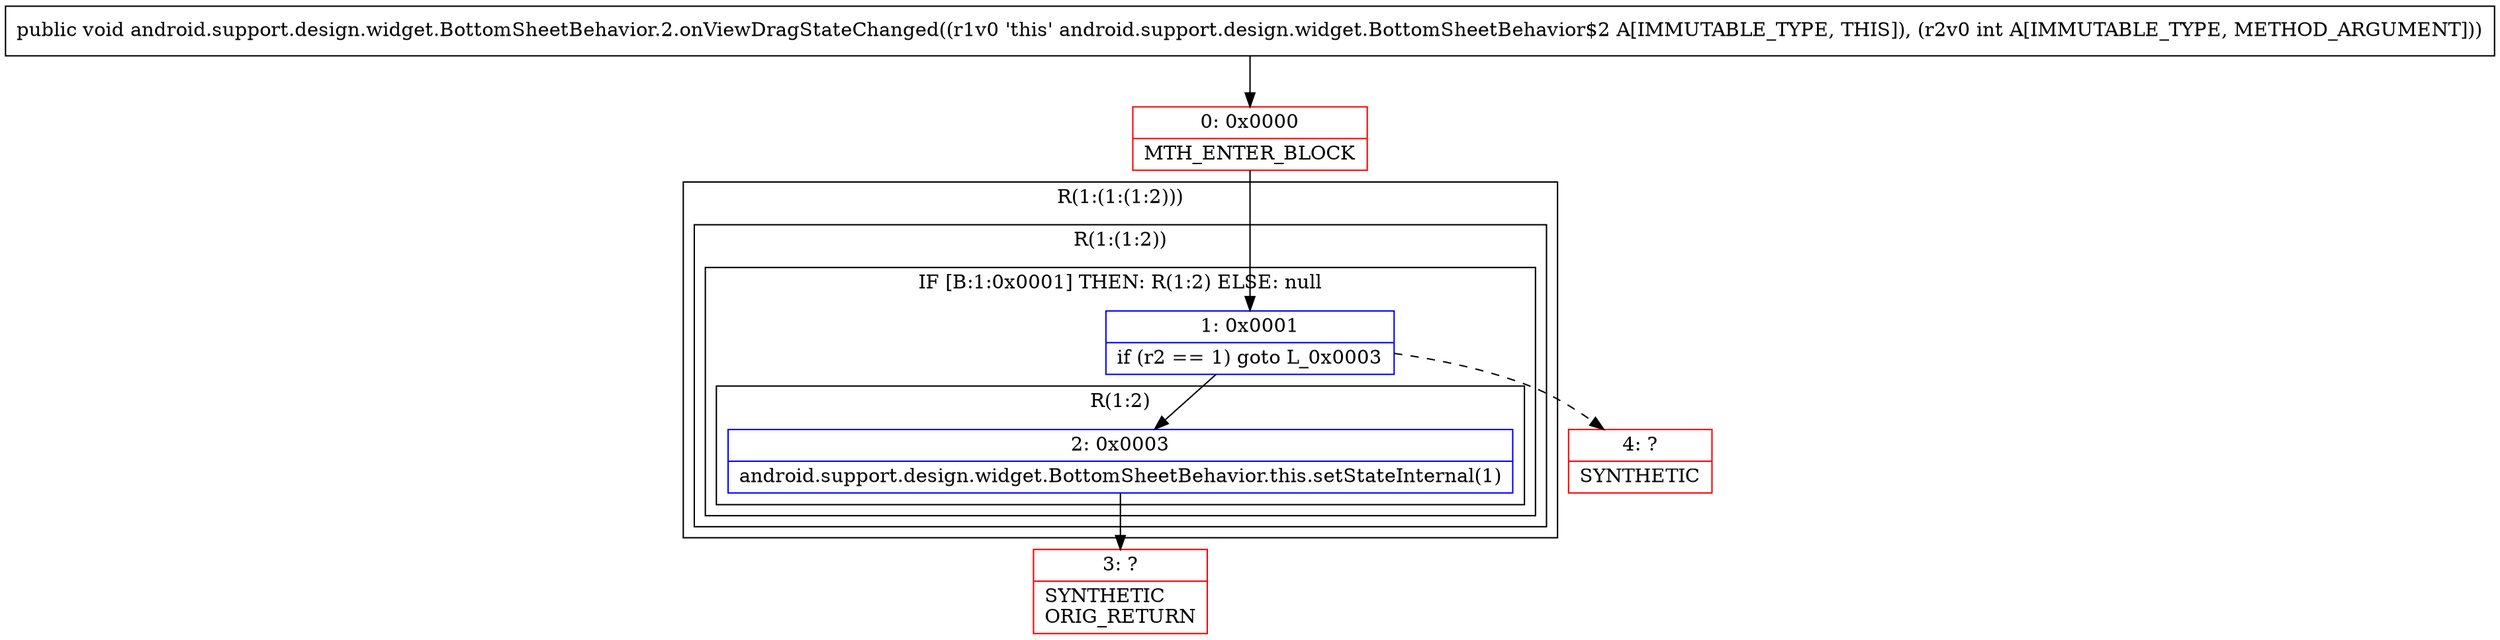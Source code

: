 digraph "CFG forandroid.support.design.widget.BottomSheetBehavior.2.onViewDragStateChanged(I)V" {
subgraph cluster_Region_1820642149 {
label = "R(1:(1:(1:2)))";
node [shape=record,color=blue];
subgraph cluster_Region_1110039612 {
label = "R(1:(1:2))";
node [shape=record,color=blue];
subgraph cluster_IfRegion_212360775 {
label = "IF [B:1:0x0001] THEN: R(1:2) ELSE: null";
node [shape=record,color=blue];
Node_1 [shape=record,label="{1\:\ 0x0001|if (r2 == 1) goto L_0x0003\l}"];
subgraph cluster_Region_222586713 {
label = "R(1:2)";
node [shape=record,color=blue];
Node_2 [shape=record,label="{2\:\ 0x0003|android.support.design.widget.BottomSheetBehavior.this.setStateInternal(1)\l}"];
}
}
}
}
Node_0 [shape=record,color=red,label="{0\:\ 0x0000|MTH_ENTER_BLOCK\l}"];
Node_3 [shape=record,color=red,label="{3\:\ ?|SYNTHETIC\lORIG_RETURN\l}"];
Node_4 [shape=record,color=red,label="{4\:\ ?|SYNTHETIC\l}"];
MethodNode[shape=record,label="{public void android.support.design.widget.BottomSheetBehavior.2.onViewDragStateChanged((r1v0 'this' android.support.design.widget.BottomSheetBehavior$2 A[IMMUTABLE_TYPE, THIS]), (r2v0 int A[IMMUTABLE_TYPE, METHOD_ARGUMENT])) }"];
MethodNode -> Node_0;
Node_1 -> Node_2;
Node_1 -> Node_4[style=dashed];
Node_2 -> Node_3;
Node_0 -> Node_1;
}


